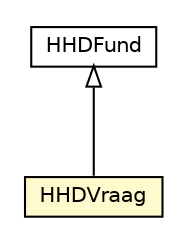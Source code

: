 #!/usr/local/bin/dot
#
# Class diagram 
# Generated by UMLGraph version R5_6-24-gf6e263 (http://www.umlgraph.org/)
#

digraph G {
	edge [fontname="Helvetica",fontsize=10,labelfontname="Helvetica",labelfontsize=10];
	node [fontname="Helvetica",fontsize=10,shape=plaintext];
	nodesep=0.25;
	ranksep=0.5;
	// nl.egem.stuf.sector.bg._0204.HHDFund
	c66928 [label=<<table title="nl.egem.stuf.sector.bg._0204.HHDFund" border="0" cellborder="1" cellspacing="0" cellpadding="2" port="p" href="./HHDFund.html">
		<tr><td><table border="0" cellspacing="0" cellpadding="1">
<tr><td align="center" balign="center"> HHDFund </td></tr>
		</table></td></tr>
		</table>>, URL="./HHDFund.html", fontname="Helvetica", fontcolor="black", fontsize=10.0];
	// nl.egem.stuf.sector.bg._0204.HHDVraag
	c66974 [label=<<table title="nl.egem.stuf.sector.bg._0204.HHDVraag" border="0" cellborder="1" cellspacing="0" cellpadding="2" port="p" bgcolor="lemonChiffon" href="./HHDVraag.html">
		<tr><td><table border="0" cellspacing="0" cellpadding="1">
<tr><td align="center" balign="center"> HHDVraag </td></tr>
		</table></td></tr>
		</table>>, URL="./HHDVraag.html", fontname="Helvetica", fontcolor="black", fontsize=10.0];
	//nl.egem.stuf.sector.bg._0204.HHDVraag extends nl.egem.stuf.sector.bg._0204.HHDFund
	c66928:p -> c66974:p [dir=back,arrowtail=empty];
}

